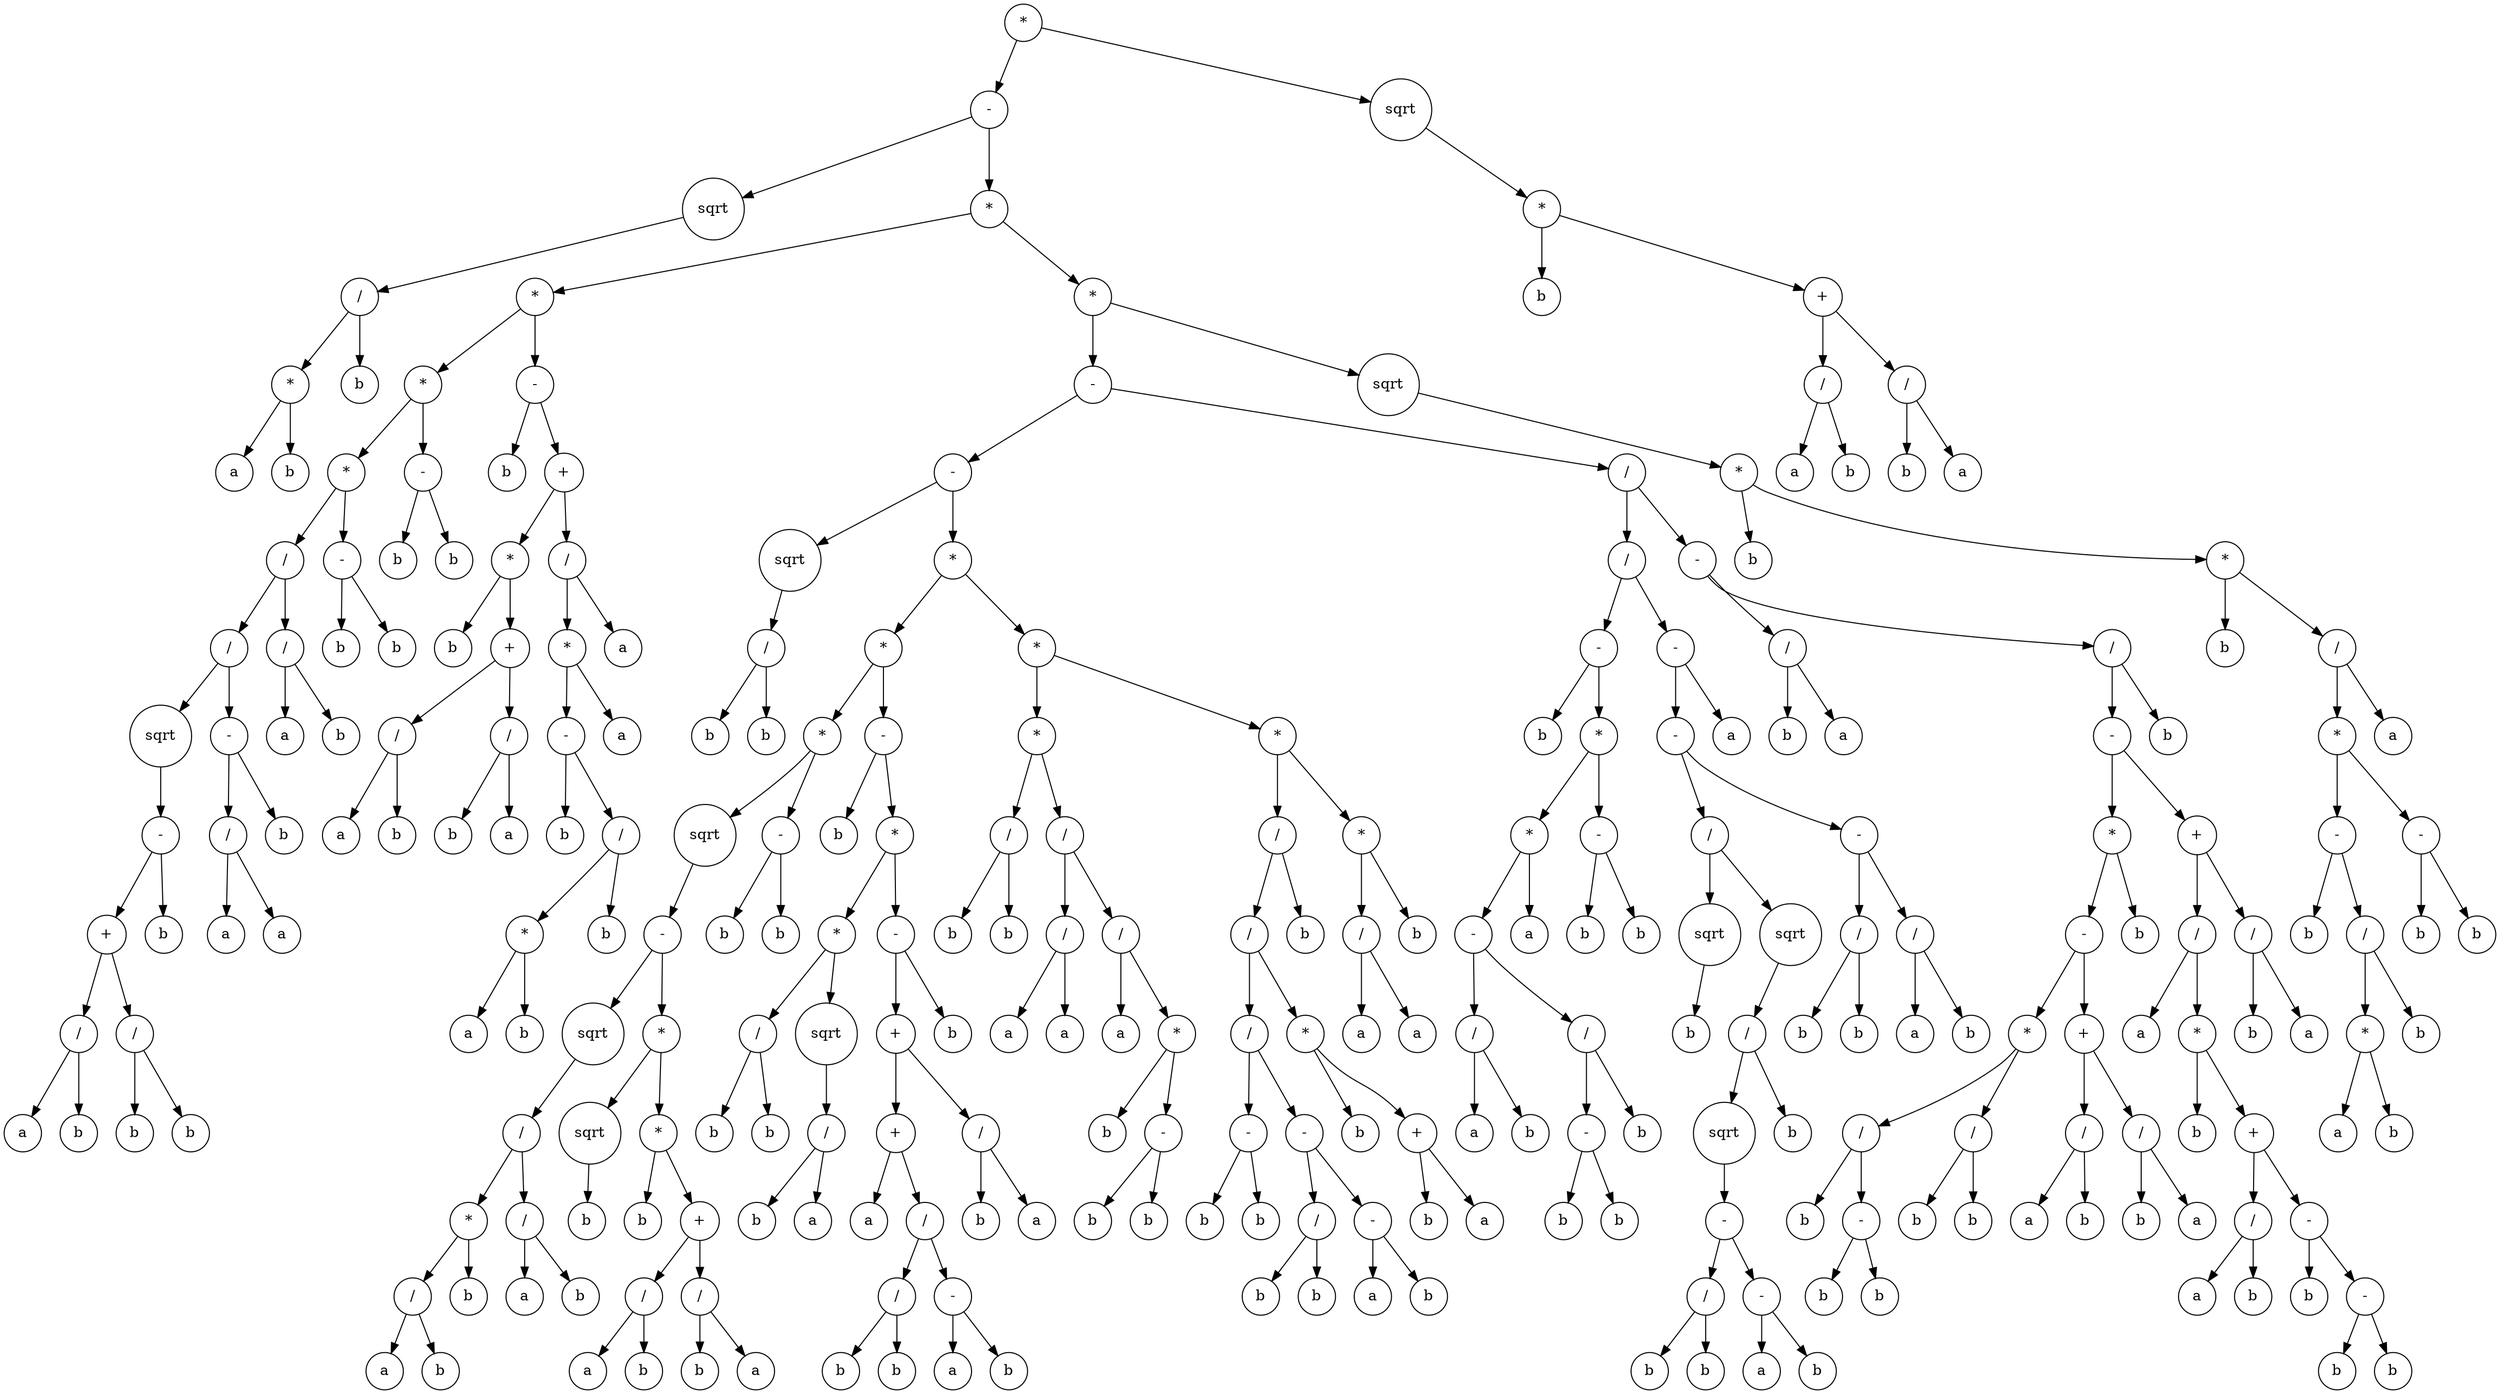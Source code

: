 digraph g {
graph [ordering=out];
node [shape=circle];
n[label = "*"];
n0[label = "-"];
n00[label = "sqrt"];
n000[label = "/"];
n0000[label = "*"];
n00000[label = "a"];
n0000 -> n00000;
n00001[label = "b"];
n0000 -> n00001;
n000 -> n0000;
n0001[label = "b"];
n000 -> n0001;
n00 -> n000;
n0 -> n00;
n01[label = "*"];
n010[label = "*"];
n0100[label = "*"];
n01000[label = "*"];
n010000[label = "/"];
n0100000[label = "/"];
n01000000[label = "sqrt"];
n010000000[label = "-"];
n0100000000[label = "+"];
n01000000000[label = "/"];
n010000000000[label = "a"];
n01000000000 -> n010000000000;
n010000000001[label = "b"];
n01000000000 -> n010000000001;
n0100000000 -> n01000000000;
n01000000001[label = "/"];
n010000000010[label = "b"];
n01000000001 -> n010000000010;
n010000000011[label = "b"];
n01000000001 -> n010000000011;
n0100000000 -> n01000000001;
n010000000 -> n0100000000;
n0100000001[label = "b"];
n010000000 -> n0100000001;
n01000000 -> n010000000;
n0100000 -> n01000000;
n01000001[label = "-"];
n010000010[label = "/"];
n0100000100[label = "a"];
n010000010 -> n0100000100;
n0100000101[label = "a"];
n010000010 -> n0100000101;
n01000001 -> n010000010;
n010000011[label = "b"];
n01000001 -> n010000011;
n0100000 -> n01000001;
n010000 -> n0100000;
n0100001[label = "/"];
n01000010[label = "a"];
n0100001 -> n01000010;
n01000011[label = "b"];
n0100001 -> n01000011;
n010000 -> n0100001;
n01000 -> n010000;
n010001[label = "-"];
n0100010[label = "b"];
n010001 -> n0100010;
n0100011[label = "b"];
n010001 -> n0100011;
n01000 -> n010001;
n0100 -> n01000;
n01001[label = "-"];
n010010[label = "b"];
n01001 -> n010010;
n010011[label = "b"];
n01001 -> n010011;
n0100 -> n01001;
n010 -> n0100;
n0101[label = "-"];
n01010[label = "b"];
n0101 -> n01010;
n01011[label = "+"];
n010110[label = "*"];
n0101100[label = "b"];
n010110 -> n0101100;
n0101101[label = "+"];
n01011010[label = "/"];
n010110100[label = "a"];
n01011010 -> n010110100;
n010110101[label = "b"];
n01011010 -> n010110101;
n0101101 -> n01011010;
n01011011[label = "/"];
n010110110[label = "b"];
n01011011 -> n010110110;
n010110111[label = "a"];
n01011011 -> n010110111;
n0101101 -> n01011011;
n010110 -> n0101101;
n01011 -> n010110;
n010111[label = "/"];
n0101110[label = "*"];
n01011100[label = "-"];
n010111000[label = "b"];
n01011100 -> n010111000;
n010111001[label = "/"];
n0101110010[label = "*"];
n01011100100[label = "a"];
n0101110010 -> n01011100100;
n01011100101[label = "b"];
n0101110010 -> n01011100101;
n010111001 -> n0101110010;
n0101110011[label = "b"];
n010111001 -> n0101110011;
n01011100 -> n010111001;
n0101110 -> n01011100;
n01011101[label = "a"];
n0101110 -> n01011101;
n010111 -> n0101110;
n0101111[label = "a"];
n010111 -> n0101111;
n01011 -> n010111;
n0101 -> n01011;
n010 -> n0101;
n01 -> n010;
n011[label = "*"];
n0110[label = "-"];
n01100[label = "-"];
n011000[label = "sqrt"];
n0110000[label = "/"];
n01100000[label = "b"];
n0110000 -> n01100000;
n01100001[label = "b"];
n0110000 -> n01100001;
n011000 -> n0110000;
n01100 -> n011000;
n011001[label = "*"];
n0110010[label = "*"];
n01100100[label = "*"];
n011001000[label = "sqrt"];
n0110010000[label = "-"];
n01100100000[label = "sqrt"];
n011001000000[label = "/"];
n0110010000000[label = "*"];
n01100100000000[label = "/"];
n011001000000000[label = "a"];
n01100100000000 -> n011001000000000;
n011001000000001[label = "b"];
n01100100000000 -> n011001000000001;
n0110010000000 -> n01100100000000;
n01100100000001[label = "b"];
n0110010000000 -> n01100100000001;
n011001000000 -> n0110010000000;
n0110010000001[label = "/"];
n01100100000010[label = "a"];
n0110010000001 -> n01100100000010;
n01100100000011[label = "b"];
n0110010000001 -> n01100100000011;
n011001000000 -> n0110010000001;
n01100100000 -> n011001000000;
n0110010000 -> n01100100000;
n01100100001[label = "*"];
n011001000010[label = "sqrt"];
n0110010000100[label = "b"];
n011001000010 -> n0110010000100;
n01100100001 -> n011001000010;
n011001000011[label = "*"];
n0110010000110[label = "b"];
n011001000011 -> n0110010000110;
n0110010000111[label = "+"];
n01100100001110[label = "/"];
n011001000011100[label = "a"];
n01100100001110 -> n011001000011100;
n011001000011101[label = "b"];
n01100100001110 -> n011001000011101;
n0110010000111 -> n01100100001110;
n01100100001111[label = "/"];
n011001000011110[label = "b"];
n01100100001111 -> n011001000011110;
n011001000011111[label = "a"];
n01100100001111 -> n011001000011111;
n0110010000111 -> n01100100001111;
n011001000011 -> n0110010000111;
n01100100001 -> n011001000011;
n0110010000 -> n01100100001;
n011001000 -> n0110010000;
n01100100 -> n011001000;
n011001001[label = "-"];
n0110010010[label = "b"];
n011001001 -> n0110010010;
n0110010011[label = "b"];
n011001001 -> n0110010011;
n01100100 -> n011001001;
n0110010 -> n01100100;
n01100101[label = "-"];
n011001010[label = "b"];
n01100101 -> n011001010;
n011001011[label = "*"];
n0110010110[label = "*"];
n01100101100[label = "/"];
n011001011000[label = "b"];
n01100101100 -> n011001011000;
n011001011001[label = "b"];
n01100101100 -> n011001011001;
n0110010110 -> n01100101100;
n01100101101[label = "sqrt"];
n011001011010[label = "/"];
n0110010110100[label = "b"];
n011001011010 -> n0110010110100;
n0110010110101[label = "a"];
n011001011010 -> n0110010110101;
n01100101101 -> n011001011010;
n0110010110 -> n01100101101;
n011001011 -> n0110010110;
n0110010111[label = "-"];
n01100101110[label = "+"];
n011001011100[label = "+"];
n0110010111000[label = "a"];
n011001011100 -> n0110010111000;
n0110010111001[label = "/"];
n01100101110010[label = "/"];
n011001011100100[label = "b"];
n01100101110010 -> n011001011100100;
n011001011100101[label = "b"];
n01100101110010 -> n011001011100101;
n0110010111001 -> n01100101110010;
n01100101110011[label = "-"];
n011001011100110[label = "a"];
n01100101110011 -> n011001011100110;
n011001011100111[label = "b"];
n01100101110011 -> n011001011100111;
n0110010111001 -> n01100101110011;
n011001011100 -> n0110010111001;
n01100101110 -> n011001011100;
n011001011101[label = "/"];
n0110010111010[label = "b"];
n011001011101 -> n0110010111010;
n0110010111011[label = "a"];
n011001011101 -> n0110010111011;
n01100101110 -> n011001011101;
n0110010111 -> n01100101110;
n01100101111[label = "b"];
n0110010111 -> n01100101111;
n011001011 -> n0110010111;
n01100101 -> n011001011;
n0110010 -> n01100101;
n011001 -> n0110010;
n0110011[label = "*"];
n01100110[label = "*"];
n011001100[label = "/"];
n0110011000[label = "b"];
n011001100 -> n0110011000;
n0110011001[label = "b"];
n011001100 -> n0110011001;
n01100110 -> n011001100;
n011001101[label = "/"];
n0110011010[label = "/"];
n01100110100[label = "a"];
n0110011010 -> n01100110100;
n01100110101[label = "a"];
n0110011010 -> n01100110101;
n011001101 -> n0110011010;
n0110011011[label = "/"];
n01100110110[label = "a"];
n0110011011 -> n01100110110;
n01100110111[label = "*"];
n011001101110[label = "b"];
n01100110111 -> n011001101110;
n011001101111[label = "-"];
n0110011011110[label = "b"];
n011001101111 -> n0110011011110;
n0110011011111[label = "b"];
n011001101111 -> n0110011011111;
n01100110111 -> n011001101111;
n0110011011 -> n01100110111;
n011001101 -> n0110011011;
n01100110 -> n011001101;
n0110011 -> n01100110;
n01100111[label = "*"];
n011001110[label = "/"];
n0110011100[label = "/"];
n01100111000[label = "/"];
n011001110000[label = "-"];
n0110011100000[label = "b"];
n011001110000 -> n0110011100000;
n0110011100001[label = "b"];
n011001110000 -> n0110011100001;
n01100111000 -> n011001110000;
n011001110001[label = "-"];
n0110011100010[label = "/"];
n01100111000100[label = "b"];
n0110011100010 -> n01100111000100;
n01100111000101[label = "b"];
n0110011100010 -> n01100111000101;
n011001110001 -> n0110011100010;
n0110011100011[label = "-"];
n01100111000110[label = "a"];
n0110011100011 -> n01100111000110;
n01100111000111[label = "b"];
n0110011100011 -> n01100111000111;
n011001110001 -> n0110011100011;
n01100111000 -> n011001110001;
n0110011100 -> n01100111000;
n01100111001[label = "*"];
n011001110010[label = "b"];
n01100111001 -> n011001110010;
n011001110011[label = "+"];
n0110011100110[label = "b"];
n011001110011 -> n0110011100110;
n0110011100111[label = "a"];
n011001110011 -> n0110011100111;
n01100111001 -> n011001110011;
n0110011100 -> n01100111001;
n011001110 -> n0110011100;
n0110011101[label = "b"];
n011001110 -> n0110011101;
n01100111 -> n011001110;
n011001111[label = "*"];
n0110011110[label = "/"];
n01100111100[label = "a"];
n0110011110 -> n01100111100;
n01100111101[label = "a"];
n0110011110 -> n01100111101;
n011001111 -> n0110011110;
n0110011111[label = "b"];
n011001111 -> n0110011111;
n01100111 -> n011001111;
n0110011 -> n01100111;
n011001 -> n0110011;
n01100 -> n011001;
n0110 -> n01100;
n01101[label = "/"];
n011010[label = "/"];
n0110100[label = "-"];
n01101000[label = "b"];
n0110100 -> n01101000;
n01101001[label = "*"];
n011010010[label = "*"];
n0110100100[label = "-"];
n01101001000[label = "/"];
n011010010000[label = "a"];
n01101001000 -> n011010010000;
n011010010001[label = "b"];
n01101001000 -> n011010010001;
n0110100100 -> n01101001000;
n01101001001[label = "/"];
n011010010010[label = "-"];
n0110100100100[label = "b"];
n011010010010 -> n0110100100100;
n0110100100101[label = "b"];
n011010010010 -> n0110100100101;
n01101001001 -> n011010010010;
n011010010011[label = "b"];
n01101001001 -> n011010010011;
n0110100100 -> n01101001001;
n011010010 -> n0110100100;
n0110100101[label = "a"];
n011010010 -> n0110100101;
n01101001 -> n011010010;
n011010011[label = "-"];
n0110100110[label = "b"];
n011010011 -> n0110100110;
n0110100111[label = "b"];
n011010011 -> n0110100111;
n01101001 -> n011010011;
n0110100 -> n01101001;
n011010 -> n0110100;
n0110101[label = "-"];
n01101010[label = "-"];
n011010100[label = "/"];
n0110101000[label = "sqrt"];
n01101010000[label = "b"];
n0110101000 -> n01101010000;
n011010100 -> n0110101000;
n0110101001[label = "sqrt"];
n01101010010[label = "/"];
n011010100100[label = "sqrt"];
n0110101001000[label = "-"];
n01101010010000[label = "/"];
n011010100100000[label = "b"];
n01101010010000 -> n011010100100000;
n011010100100001[label = "b"];
n01101010010000 -> n011010100100001;
n0110101001000 -> n01101010010000;
n01101010010001[label = "-"];
n011010100100010[label = "a"];
n01101010010001 -> n011010100100010;
n011010100100011[label = "b"];
n01101010010001 -> n011010100100011;
n0110101001000 -> n01101010010001;
n011010100100 -> n0110101001000;
n01101010010 -> n011010100100;
n011010100101[label = "b"];
n01101010010 -> n011010100101;
n0110101001 -> n01101010010;
n011010100 -> n0110101001;
n01101010 -> n011010100;
n011010101[label = "-"];
n0110101010[label = "/"];
n01101010100[label = "b"];
n0110101010 -> n01101010100;
n01101010101[label = "b"];
n0110101010 -> n01101010101;
n011010101 -> n0110101010;
n0110101011[label = "/"];
n01101010110[label = "a"];
n0110101011 -> n01101010110;
n01101010111[label = "b"];
n0110101011 -> n01101010111;
n011010101 -> n0110101011;
n01101010 -> n011010101;
n0110101 -> n01101010;
n01101011[label = "a"];
n0110101 -> n01101011;
n011010 -> n0110101;
n01101 -> n011010;
n011011[label = "-"];
n0110110[label = "/"];
n01101100[label = "b"];
n0110110 -> n01101100;
n01101101[label = "a"];
n0110110 -> n01101101;
n011011 -> n0110110;
n0110111[label = "/"];
n01101110[label = "-"];
n011011100[label = "*"];
n0110111000[label = "-"];
n01101110000[label = "*"];
n011011100000[label = "/"];
n0110111000000[label = "b"];
n011011100000 -> n0110111000000;
n0110111000001[label = "-"];
n01101110000010[label = "b"];
n0110111000001 -> n01101110000010;
n01101110000011[label = "b"];
n0110111000001 -> n01101110000011;
n011011100000 -> n0110111000001;
n01101110000 -> n011011100000;
n011011100001[label = "/"];
n0110111000010[label = "b"];
n011011100001 -> n0110111000010;
n0110111000011[label = "b"];
n011011100001 -> n0110111000011;
n01101110000 -> n011011100001;
n0110111000 -> n01101110000;
n01101110001[label = "+"];
n011011100010[label = "/"];
n0110111000100[label = "a"];
n011011100010 -> n0110111000100;
n0110111000101[label = "b"];
n011011100010 -> n0110111000101;
n01101110001 -> n011011100010;
n011011100011[label = "/"];
n0110111000110[label = "b"];
n011011100011 -> n0110111000110;
n0110111000111[label = "a"];
n011011100011 -> n0110111000111;
n01101110001 -> n011011100011;
n0110111000 -> n01101110001;
n011011100 -> n0110111000;
n0110111001[label = "b"];
n011011100 -> n0110111001;
n01101110 -> n011011100;
n011011101[label = "+"];
n0110111010[label = "/"];
n01101110100[label = "a"];
n0110111010 -> n01101110100;
n01101110101[label = "*"];
n011011101010[label = "b"];
n01101110101 -> n011011101010;
n011011101011[label = "+"];
n0110111010110[label = "/"];
n01101110101100[label = "a"];
n0110111010110 -> n01101110101100;
n01101110101101[label = "b"];
n0110111010110 -> n01101110101101;
n011011101011 -> n0110111010110;
n0110111010111[label = "-"];
n01101110101110[label = "b"];
n0110111010111 -> n01101110101110;
n01101110101111[label = "-"];
n011011101011110[label = "b"];
n01101110101111 -> n011011101011110;
n011011101011111[label = "b"];
n01101110101111 -> n011011101011111;
n0110111010111 -> n01101110101111;
n011011101011 -> n0110111010111;
n01101110101 -> n011011101011;
n0110111010 -> n01101110101;
n011011101 -> n0110111010;
n0110111011[label = "/"];
n01101110110[label = "b"];
n0110111011 -> n01101110110;
n01101110111[label = "a"];
n0110111011 -> n01101110111;
n011011101 -> n0110111011;
n01101110 -> n011011101;
n0110111 -> n01101110;
n01101111[label = "b"];
n0110111 -> n01101111;
n011011 -> n0110111;
n01101 -> n011011;
n0110 -> n01101;
n011 -> n0110;
n0111[label = "sqrt"];
n01110[label = "*"];
n011100[label = "b"];
n01110 -> n011100;
n011101[label = "*"];
n0111010[label = "b"];
n011101 -> n0111010;
n0111011[label = "/"];
n01110110[label = "*"];
n011101100[label = "-"];
n0111011000[label = "b"];
n011101100 -> n0111011000;
n0111011001[label = "/"];
n01110110010[label = "*"];
n011101100100[label = "a"];
n01110110010 -> n011101100100;
n011101100101[label = "b"];
n01110110010 -> n011101100101;
n0111011001 -> n01110110010;
n01110110011[label = "b"];
n0111011001 -> n01110110011;
n011101100 -> n0111011001;
n01110110 -> n011101100;
n011101101[label = "-"];
n0111011010[label = "b"];
n011101101 -> n0111011010;
n0111011011[label = "b"];
n011101101 -> n0111011011;
n01110110 -> n011101101;
n0111011 -> n01110110;
n01110111[label = "a"];
n0111011 -> n01110111;
n011101 -> n0111011;
n01110 -> n011101;
n0111 -> n01110;
n011 -> n0111;
n01 -> n011;
n0 -> n01;
n -> n0;
n1[label = "sqrt"];
n10[label = "*"];
n100[label = "b"];
n10 -> n100;
n101[label = "+"];
n1010[label = "/"];
n10100[label = "a"];
n1010 -> n10100;
n10101[label = "b"];
n1010 -> n10101;
n101 -> n1010;
n1011[label = "/"];
n10110[label = "b"];
n1011 -> n10110;
n10111[label = "a"];
n1011 -> n10111;
n101 -> n1011;
n10 -> n101;
n1 -> n10;
n -> n1;
}
